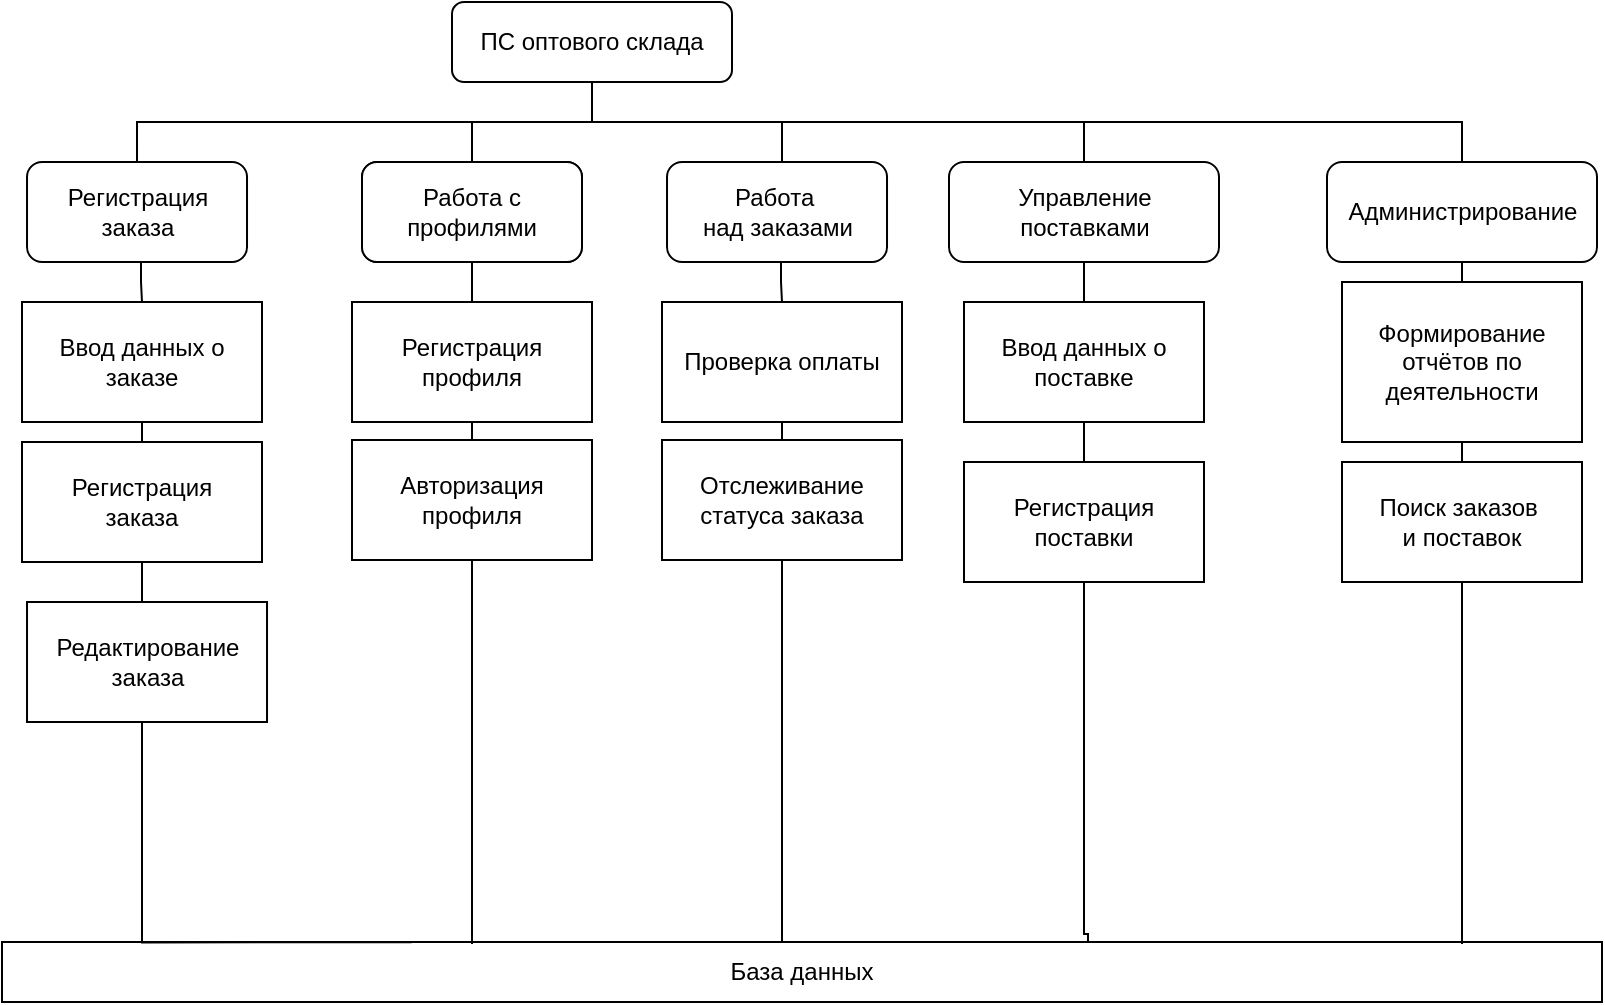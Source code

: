 <mxfile version="24.2.2" type="device" pages="2">
  <diagram name="Page-1" id="ZP50mtN4pUTSPamrQ7jE">
    <mxGraphModel dx="1530" dy="874" grid="1" gridSize="10" guides="1" tooltips="1" connect="1" arrows="1" fold="1" page="1" pageScale="1" pageWidth="827" pageHeight="1169" math="0" shadow="0">
      <root>
        <mxCell id="0" />
        <mxCell id="1" parent="0" />
        <mxCell id="H7huvVuS8EwIOP_XFBld-9" style="edgeStyle=orthogonalEdgeStyle;rounded=0;orthogonalLoop=1;jettySize=auto;html=1;entryX=0.5;entryY=0;entryDx=0;entryDy=0;endArrow=none;endFill=0;" parent="1" source="xEKsaEuDqksqCD2JTHV4-3" target="xEKsaEuDqksqCD2JTHV4-4" edge="1">
          <mxGeometry relative="1" as="geometry">
            <Array as="points">
              <mxPoint x="645" y="510" />
              <mxPoint x="891" y="510" />
            </Array>
          </mxGeometry>
        </mxCell>
        <mxCell id="H7huvVuS8EwIOP_XFBld-10" style="edgeStyle=orthogonalEdgeStyle;rounded=0;orthogonalLoop=1;jettySize=auto;html=1;entryX=0.5;entryY=0;entryDx=0;entryDy=0;endArrow=none;endFill=0;" parent="1" source="xEKsaEuDqksqCD2JTHV4-3" target="xEKsaEuDqksqCD2JTHV4-6" edge="1">
          <mxGeometry relative="1" as="geometry">
            <Array as="points">
              <mxPoint x="645" y="510" />
              <mxPoint x="740" y="510" />
              <mxPoint x="740" y="530" />
            </Array>
          </mxGeometry>
        </mxCell>
        <mxCell id="H7huvVuS8EwIOP_XFBld-11" style="edgeStyle=orthogonalEdgeStyle;rounded=0;orthogonalLoop=1;jettySize=auto;html=1;entryX=0.5;entryY=0;entryDx=0;entryDy=0;endArrow=none;endFill=0;" parent="1" source="xEKsaEuDqksqCD2JTHV4-3" target="xEKsaEuDqksqCD2JTHV4-5" edge="1">
          <mxGeometry relative="1" as="geometry">
            <Array as="points">
              <mxPoint x="645" y="510" />
              <mxPoint x="1080" y="510" />
            </Array>
          </mxGeometry>
        </mxCell>
        <mxCell id="Y7o4-KtCDhPk6ApjuI_q-10" style="edgeStyle=orthogonalEdgeStyle;rounded=0;orthogonalLoop=1;jettySize=auto;html=1;entryX=0.5;entryY=0;entryDx=0;entryDy=0;endArrow=none;endFill=0;" parent="1" source="xEKsaEuDqksqCD2JTHV4-3" target="Y7o4-KtCDhPk6ApjuI_q-2" edge="1">
          <mxGeometry relative="1" as="geometry">
            <Array as="points">
              <mxPoint x="645" y="510" />
              <mxPoint x="585" y="510" />
            </Array>
          </mxGeometry>
        </mxCell>
        <mxCell id="Y7o4-KtCDhPk6ApjuI_q-19" style="edgeStyle=orthogonalEdgeStyle;rounded=0;orthogonalLoop=1;jettySize=auto;html=1;entryX=0.5;entryY=0;entryDx=0;entryDy=0;endArrow=none;endFill=0;" parent="1" source="xEKsaEuDqksqCD2JTHV4-3" target="Y7o4-KtCDhPk6ApjuI_q-13" edge="1">
          <mxGeometry relative="1" as="geometry">
            <Array as="points">
              <mxPoint x="645" y="510" />
              <mxPoint x="417" y="510" />
            </Array>
          </mxGeometry>
        </mxCell>
        <mxCell id="xEKsaEuDqksqCD2JTHV4-3" value="ПС оптового склада" style="rounded=1;whiteSpace=wrap;html=1;" parent="1" vertex="1">
          <mxGeometry x="575" y="450" width="140" height="40" as="geometry" />
        </mxCell>
        <mxCell id="H7huvVuS8EwIOP_XFBld-14" style="edgeStyle=orthogonalEdgeStyle;rounded=0;orthogonalLoop=1;jettySize=auto;html=1;entryX=0.5;entryY=0;entryDx=0;entryDy=0;endArrow=none;endFill=0;" parent="1" source="xEKsaEuDqksqCD2JTHV4-4" target="H7huvVuS8EwIOP_XFBld-12" edge="1">
          <mxGeometry relative="1" as="geometry" />
        </mxCell>
        <mxCell id="xEKsaEuDqksqCD2JTHV4-4" value="Управление поставками" style="rounded=1;whiteSpace=wrap;html=1;" parent="1" vertex="1">
          <mxGeometry x="823.5" y="530" width="135" height="50" as="geometry" />
        </mxCell>
        <mxCell id="H7huvVuS8EwIOP_XFBld-8" style="edgeStyle=orthogonalEdgeStyle;rounded=0;orthogonalLoop=1;jettySize=auto;html=1;entryX=0.5;entryY=0;entryDx=0;entryDy=0;endArrow=none;endFill=0;" parent="1" source="xEKsaEuDqksqCD2JTHV4-5" edge="1">
          <mxGeometry relative="1" as="geometry">
            <mxPoint x="1080" y="600" as="targetPoint" />
          </mxGeometry>
        </mxCell>
        <mxCell id="xEKsaEuDqksqCD2JTHV4-5" value="Администрирование" style="rounded=1;whiteSpace=wrap;html=1;" parent="1" vertex="1">
          <mxGeometry x="1012.5" y="530" width="135" height="50" as="geometry" />
        </mxCell>
        <mxCell id="H7huvVuS8EwIOP_XFBld-2" style="edgeStyle=orthogonalEdgeStyle;rounded=0;orthogonalLoop=1;jettySize=auto;html=1;exitX=0.5;exitY=1;exitDx=0;exitDy=0;entryX=0.5;entryY=0;entryDx=0;entryDy=0;endArrow=none;endFill=0;" parent="1" source="xEKsaEuDqksqCD2JTHV4-6" target="xEKsaEuDqksqCD2JTHV4-11" edge="1">
          <mxGeometry relative="1" as="geometry">
            <Array as="points">
              <mxPoint x="739.51" y="580" />
              <mxPoint x="739.51" y="590" />
            </Array>
            <mxPoint x="815" y="580" as="sourcePoint" />
          </mxGeometry>
        </mxCell>
        <mxCell id="xEKsaEuDqksqCD2JTHV4-6" value="Работа&amp;nbsp;&lt;div&gt;над заказами&lt;/div&gt;" style="rounded=1;whiteSpace=wrap;html=1;" parent="1" vertex="1">
          <mxGeometry x="682.51" y="530" width="110" height="50" as="geometry" />
        </mxCell>
        <mxCell id="xEKsaEuDqksqCD2JTHV4-7" value="База данных" style="rounded=0;whiteSpace=wrap;html=1;" parent="1" vertex="1">
          <mxGeometry x="350" y="920" width="800" height="30" as="geometry" />
        </mxCell>
        <mxCell id="H7huvVuS8EwIOP_XFBld-5" style="edgeStyle=orthogonalEdgeStyle;rounded=0;orthogonalLoop=1;jettySize=auto;html=1;exitX=0.5;exitY=1;exitDx=0;exitDy=0;entryX=0.5;entryY=0;entryDx=0;entryDy=0;endArrow=none;endFill=0;" parent="1" edge="1">
          <mxGeometry relative="1" as="geometry">
            <mxPoint x="1080" y="660" as="sourcePoint" />
            <mxPoint x="1080" y="669" as="targetPoint" />
          </mxGeometry>
        </mxCell>
        <mxCell id="xEKsaEuDqksqCD2JTHV4-23" style="edgeStyle=orthogonalEdgeStyle;rounded=0;orthogonalLoop=1;jettySize=auto;html=1;exitX=0.5;exitY=1;exitDx=0;exitDy=0;entryX=0.5;entryY=0;entryDx=0;entryDy=0;endArrow=none;endFill=0;" parent="1" source="xEKsaEuDqksqCD2JTHV4-11" target="xEKsaEuDqksqCD2JTHV4-13" edge="1">
          <mxGeometry relative="1" as="geometry" />
        </mxCell>
        <mxCell id="xEKsaEuDqksqCD2JTHV4-11" value="Проверка оплаты" style="rounded=0;whiteSpace=wrap;html=1;" parent="1" vertex="1">
          <mxGeometry x="680" y="600" width="120" height="60" as="geometry" />
        </mxCell>
        <mxCell id="xEKsaEuDqksqCD2JTHV4-13" value="Отслеживание статуса заказа" style="rounded=0;whiteSpace=wrap;html=1;" parent="1" vertex="1">
          <mxGeometry x="680" y="669" width="120" height="60" as="geometry" />
        </mxCell>
        <mxCell id="xEKsaEuDqksqCD2JTHV4-18" style="edgeStyle=orthogonalEdgeStyle;rounded=0;orthogonalLoop=1;jettySize=auto;html=1;endArrow=none;endFill=0;exitX=0.5;exitY=1;exitDx=0;exitDy=0;" parent="1" source="xEKsaEuDqksqCD2JTHV4-13" edge="1">
          <mxGeometry relative="1" as="geometry">
            <mxPoint x="680" y="920" as="targetPoint" />
            <Array as="points">
              <mxPoint x="740" y="920" />
            </Array>
            <mxPoint x="740" y="800" as="sourcePoint" />
          </mxGeometry>
        </mxCell>
        <mxCell id="H7huvVuS8EwIOP_XFBld-15" style="edgeStyle=orthogonalEdgeStyle;rounded=0;orthogonalLoop=1;jettySize=auto;html=1;exitX=0.5;exitY=1;exitDx=0;exitDy=0;entryX=0.5;entryY=0;entryDx=0;entryDy=0;endArrow=none;endFill=0;" parent="1" source="H7huvVuS8EwIOP_XFBld-12" target="H7huvVuS8EwIOP_XFBld-13" edge="1">
          <mxGeometry relative="1" as="geometry" />
        </mxCell>
        <mxCell id="H7huvVuS8EwIOP_XFBld-12" value="Ввод данных о поставке" style="rounded=0;whiteSpace=wrap;html=1;" parent="1" vertex="1">
          <mxGeometry x="831" y="600" width="120" height="60" as="geometry" />
        </mxCell>
        <mxCell id="H7huvVuS8EwIOP_XFBld-13" value="Регистрация&lt;div&gt;поставки&lt;/div&gt;" style="rounded=0;whiteSpace=wrap;html=1;" parent="1" vertex="1">
          <mxGeometry x="831" y="680" width="120" height="60" as="geometry" />
        </mxCell>
        <mxCell id="H7huvVuS8EwIOP_XFBld-16" style="edgeStyle=orthogonalEdgeStyle;rounded=0;orthogonalLoop=1;jettySize=auto;html=1;endArrow=none;endFill=0;entryX=0.75;entryY=0;entryDx=0;entryDy=0;" parent="1" source="H7huvVuS8EwIOP_XFBld-13" target="xEKsaEuDqksqCD2JTHV4-7" edge="1">
          <mxGeometry relative="1" as="geometry">
            <mxPoint x="840" y="916" as="targetPoint" />
            <Array as="points">
              <mxPoint x="891" y="916" />
              <mxPoint x="893" y="916" />
              <mxPoint x="893" y="920" />
            </Array>
          </mxGeometry>
        </mxCell>
        <mxCell id="H7huvVuS8EwIOP_XFBld-19" style="edgeStyle=orthogonalEdgeStyle;rounded=0;orthogonalLoop=1;jettySize=auto;html=1;endArrow=none;endFill=0;" parent="1" source="Y7o4-KtCDhPk6ApjuI_q-9" edge="1">
          <mxGeometry relative="1" as="geometry">
            <Array as="points">
              <mxPoint x="1080" y="921" />
            </Array>
            <mxPoint x="1080" y="921" as="targetPoint" />
          </mxGeometry>
        </mxCell>
        <mxCell id="Y7o4-KtCDhPk6ApjuI_q-2" value="Отслеживание статуса заказа" style="rounded=1;whiteSpace=wrap;html=1;" parent="1" vertex="1">
          <mxGeometry x="530" y="530" width="110" height="50" as="geometry" />
        </mxCell>
        <mxCell id="Y7o4-KtCDhPk6ApjuI_q-7" style="edgeStyle=orthogonalEdgeStyle;rounded=0;orthogonalLoop=1;jettySize=auto;html=1;endArrow=none;endFill=0;" parent="1" source="Y7o4-KtCDhPk6ApjuI_q-3" target="Y7o4-KtCDhPk6ApjuI_q-4" edge="1">
          <mxGeometry relative="1" as="geometry" />
        </mxCell>
        <mxCell id="Y7o4-KtCDhPk6ApjuI_q-3" value="Работа с профилями" style="rounded=1;whiteSpace=wrap;html=1;" parent="1" vertex="1">
          <mxGeometry x="530" y="530" width="110" height="50" as="geometry" />
        </mxCell>
        <mxCell id="Y7o4-KtCDhPk6ApjuI_q-6" style="edgeStyle=orthogonalEdgeStyle;rounded=0;orthogonalLoop=1;jettySize=auto;html=1;endArrow=none;endFill=0;" parent="1" source="Y7o4-KtCDhPk6ApjuI_q-5" target="Y7o4-KtCDhPk6ApjuI_q-4" edge="1">
          <mxGeometry relative="1" as="geometry" />
        </mxCell>
        <mxCell id="Y7o4-KtCDhPk6ApjuI_q-12" style="edgeStyle=orthogonalEdgeStyle;rounded=0;orthogonalLoop=1;jettySize=auto;html=1;exitX=0.5;exitY=1;exitDx=0;exitDy=0;entryX=0.5;entryY=0;entryDx=0;entryDy=0;endArrow=none;endFill=0;" parent="1" source="Y7o4-KtCDhPk6ApjuI_q-13" target="Y7o4-KtCDhPk6ApjuI_q-15" edge="1">
          <mxGeometry relative="1" as="geometry">
            <Array as="points">
              <mxPoint x="419.51" y="580" />
              <mxPoint x="419.51" y="590" />
            </Array>
            <mxPoint x="495" y="580" as="sourcePoint" />
          </mxGeometry>
        </mxCell>
        <mxCell id="Y7o4-KtCDhPk6ApjuI_q-13" value="Регистрация&lt;div&gt;заказа&lt;/div&gt;" style="rounded=1;whiteSpace=wrap;html=1;" parent="1" vertex="1">
          <mxGeometry x="362.51" y="530" width="110" height="50" as="geometry" />
        </mxCell>
        <mxCell id="Y7o4-KtCDhPk6ApjuI_q-14" style="edgeStyle=orthogonalEdgeStyle;rounded=0;orthogonalLoop=1;jettySize=auto;html=1;exitX=0.5;exitY=1;exitDx=0;exitDy=0;entryX=0.5;entryY=0;entryDx=0;entryDy=0;endArrow=none;endFill=0;" parent="1" source="Y7o4-KtCDhPk6ApjuI_q-15" target="Y7o4-KtCDhPk6ApjuI_q-17" edge="1">
          <mxGeometry relative="1" as="geometry" />
        </mxCell>
        <mxCell id="Y7o4-KtCDhPk6ApjuI_q-15" value="Ввод данных о заказе" style="rounded=0;whiteSpace=wrap;html=1;" parent="1" vertex="1">
          <mxGeometry x="360" y="600" width="120" height="60" as="geometry" />
        </mxCell>
        <mxCell id="Y7o4-KtCDhPk6ApjuI_q-17" value="Регистрация&lt;div&gt;заказа&lt;/div&gt;" style="rounded=0;whiteSpace=wrap;html=1;" parent="1" vertex="1">
          <mxGeometry x="360" y="670" width="120" height="60" as="geometry" />
        </mxCell>
        <mxCell id="Y7o4-KtCDhPk6ApjuI_q-20" style="edgeStyle=orthogonalEdgeStyle;rounded=0;orthogonalLoop=1;jettySize=auto;html=1;endArrow=none;endFill=0;" parent="1" source="Y7o4-KtCDhPk6ApjuI_q-2" edge="1">
          <mxGeometry relative="1" as="geometry">
            <Array as="points">
              <mxPoint x="585" y="921" />
            </Array>
            <mxPoint x="585" y="921" as="targetPoint" />
          </mxGeometry>
        </mxCell>
        <mxCell id="Y7o4-KtCDhPk6ApjuI_q-21" style="edgeStyle=orthogonalEdgeStyle;rounded=0;orthogonalLoop=1;jettySize=auto;html=1;entryX=0.256;entryY=0.005;entryDx=0;entryDy=0;entryPerimeter=0;endArrow=none;endFill=0;exitX=0.5;exitY=1;exitDx=0;exitDy=0;" parent="1" source="Y7o4-KtCDhPk6ApjuI_q-17" target="xEKsaEuDqksqCD2JTHV4-7" edge="1">
          <mxGeometry relative="1" as="geometry">
            <mxPoint x="420" y="800" as="sourcePoint" />
            <Array as="points">
              <mxPoint x="420" y="920" />
            </Array>
          </mxGeometry>
        </mxCell>
        <mxCell id="Y7o4-KtCDhPk6ApjuI_q-5" value="Авторизация профиля" style="rounded=0;whiteSpace=wrap;html=1;" parent="1" vertex="1">
          <mxGeometry x="525" y="669" width="120" height="60" as="geometry" />
        </mxCell>
        <mxCell id="Y7o4-KtCDhPk6ApjuI_q-4" value="Регистрация профиля" style="rounded=0;whiteSpace=wrap;html=1;" parent="1" vertex="1">
          <mxGeometry x="525" y="600" width="120" height="60" as="geometry" />
        </mxCell>
        <mxCell id="WpIB2pyrkAlTOyFufT4I-1" value="" style="edgeStyle=orthogonalEdgeStyle;rounded=0;orthogonalLoop=1;jettySize=auto;html=1;endArrow=none;endFill=0;" parent="1" source="xEKsaEuDqksqCD2JTHV4-10" target="Y7o4-KtCDhPk6ApjuI_q-9" edge="1">
          <mxGeometry relative="1" as="geometry">
            <Array as="points" />
            <mxPoint x="1080" y="921" as="targetPoint" />
            <mxPoint x="1080" y="670" as="sourcePoint" />
          </mxGeometry>
        </mxCell>
        <mxCell id="Y7o4-KtCDhPk6ApjuI_q-9" value="Поиск заказов&amp;nbsp;&lt;div&gt;и поставок&lt;/div&gt;" style="rounded=0;whiteSpace=wrap;html=1;" parent="1" vertex="1">
          <mxGeometry x="1020" y="680" width="120" height="60" as="geometry" />
        </mxCell>
        <mxCell id="xEKsaEuDqksqCD2JTHV4-10" value="Формирование отчётов по деятельности" style="rounded=0;whiteSpace=wrap;html=1;" parent="1" vertex="1">
          <mxGeometry x="1020" y="590" width="120" height="80" as="geometry" />
        </mxCell>
        <mxCell id="s5Kbt8w1O49nqtHsIccr-1" value="Редактирование&lt;div&gt;заказа&lt;/div&gt;" style="rounded=0;whiteSpace=wrap;html=1;" vertex="1" parent="1">
          <mxGeometry x="362.51" y="750" width="120" height="60" as="geometry" />
        </mxCell>
      </root>
    </mxGraphModel>
  </diagram>
  <diagram id="Dg_YdngSWR2C6UzvR_Fa" name="Page-2">
    <mxGraphModel dx="1530" dy="887" grid="1" gridSize="10" guides="1" tooltips="1" connect="1" arrows="1" fold="1" page="1" pageScale="1" pageWidth="827" pageHeight="1169" math="0" shadow="0">
      <root>
        <mxCell id="0" />
        <mxCell id="1" parent="0" />
      </root>
    </mxGraphModel>
  </diagram>
</mxfile>
